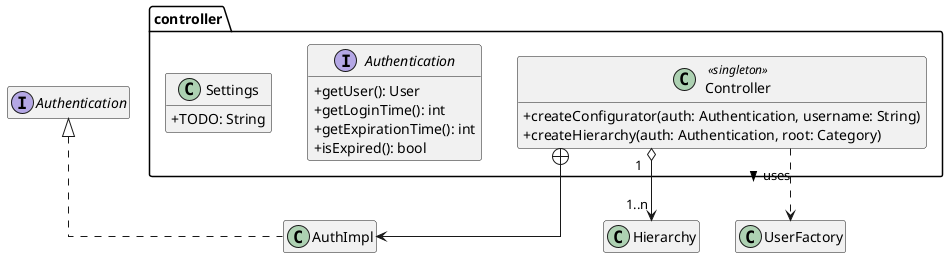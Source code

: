 @startuml

skinparam ClassAttributeIconSize 0
'skinparam groupInheritance 2
skinparam linetype ortho
hide empty members

package controller #FFFFFF {
    class Controller <<singleton>> {
        + createConfigurator(auth: Authentication, username: String)
        + createHierarchy(auth: Authentication, root: Category)
    }

    interface Authentication {
        + getUser(): User
        + getLoginTime(): int
        + getExpirationTime(): int
        + isExpired(): bool
    }

    class Settings {
        + TODO: String
    }
}


class AuthImpl implements Authentication

Controller "1" o--> "1..n" Hierarchy
Controller +--> AuthImpl
Controller ..> UserFactory: uses >

@enduml